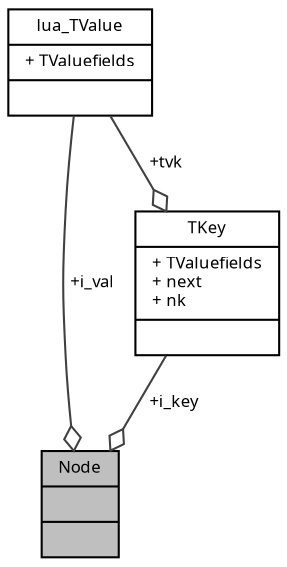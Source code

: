 digraph "Node"
{
  edge [fontname="Sans",fontsize="8",labelfontname="Sans",labelfontsize="8"];
  node [fontname="Sans",fontsize="8",shape=record];
  Node1 [label="{Node\n||}",height=0.2,width=0.4,color="black", fillcolor="grey75", style="filled", fontcolor="black"];
  Node2 -> Node1 [color="grey25",fontsize="8",style="solid",label=" +i_val" ,arrowhead="odiamond",fontname="Sans"];
  Node2 [label="{lua_TValue\n|+ TValuefields\l|}",height=0.2,width=0.4,color="black", fillcolor="white", style="filled",URL="$structlua___t_value.html"];
  Node3 -> Node1 [color="grey25",fontsize="8",style="solid",label=" +i_key" ,arrowhead="odiamond",fontname="Sans"];
  Node3 [label="{TKey\n|+ TValuefields\l+ next\l+ nk\l|}",height=0.2,width=0.4,color="black", fillcolor="white", style="filled",URL="$union_t_key.html"];
  Node2 -> Node3 [color="grey25",fontsize="8",style="solid",label=" +tvk" ,arrowhead="odiamond",fontname="Sans"];
}
